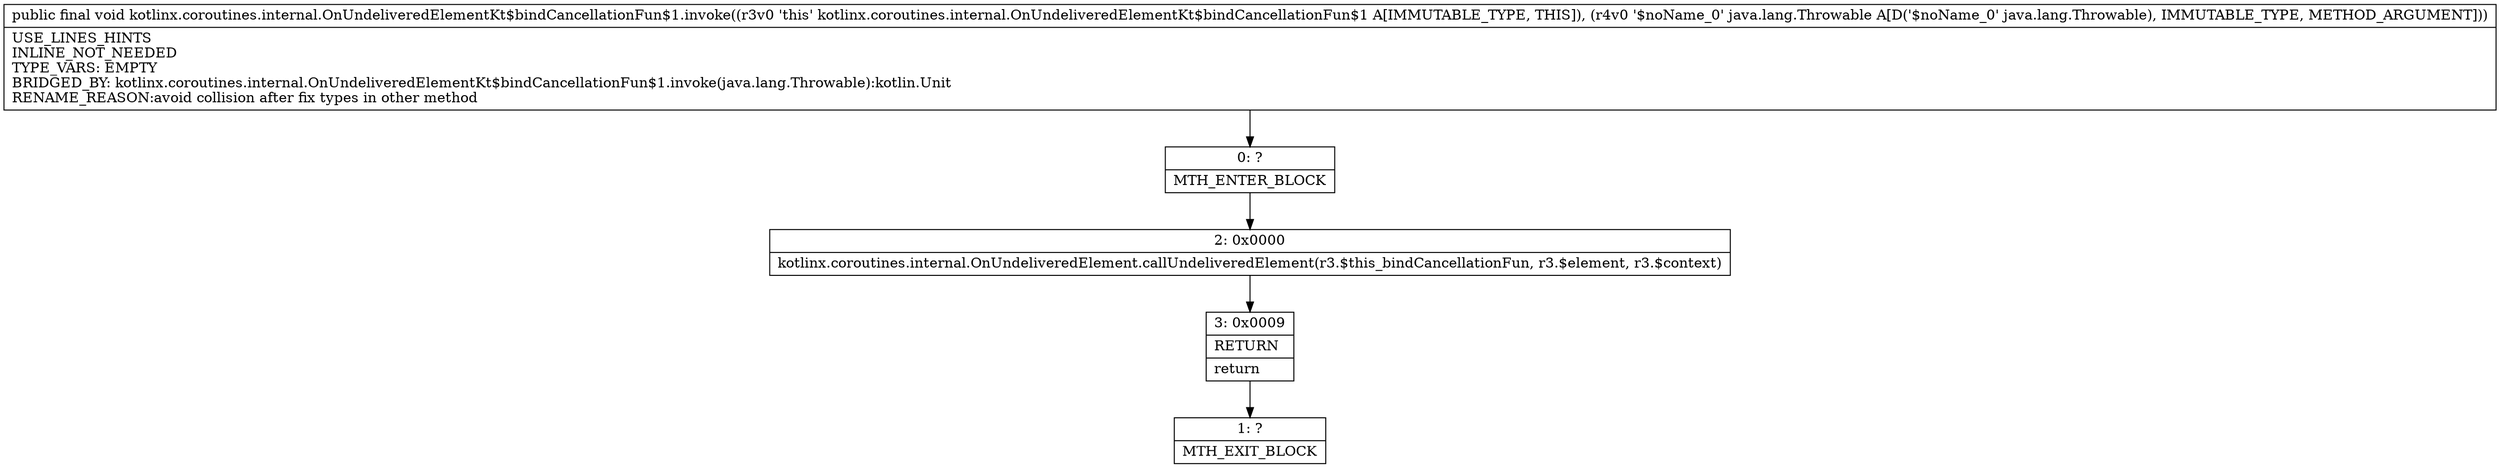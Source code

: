 digraph "CFG forkotlinx.coroutines.internal.OnUndeliveredElementKt$bindCancellationFun$1.invoke(Ljava\/lang\/Throwable;)V" {
Node_0 [shape=record,label="{0\:\ ?|MTH_ENTER_BLOCK\l}"];
Node_2 [shape=record,label="{2\:\ 0x0000|kotlinx.coroutines.internal.OnUndeliveredElement.callUndeliveredElement(r3.$this_bindCancellationFun, r3.$element, r3.$context)\l}"];
Node_3 [shape=record,label="{3\:\ 0x0009|RETURN\l|return\l}"];
Node_1 [shape=record,label="{1\:\ ?|MTH_EXIT_BLOCK\l}"];
MethodNode[shape=record,label="{public final void kotlinx.coroutines.internal.OnUndeliveredElementKt$bindCancellationFun$1.invoke((r3v0 'this' kotlinx.coroutines.internal.OnUndeliveredElementKt$bindCancellationFun$1 A[IMMUTABLE_TYPE, THIS]), (r4v0 '$noName_0' java.lang.Throwable A[D('$noName_0' java.lang.Throwable), IMMUTABLE_TYPE, METHOD_ARGUMENT]))  | USE_LINES_HINTS\lINLINE_NOT_NEEDED\lTYPE_VARS: EMPTY\lBRIDGED_BY: kotlinx.coroutines.internal.OnUndeliveredElementKt$bindCancellationFun$1.invoke(java.lang.Throwable):kotlin.Unit\lRENAME_REASON:avoid collision after fix types in other method\l}"];
MethodNode -> Node_0;Node_0 -> Node_2;
Node_2 -> Node_3;
Node_3 -> Node_1;
}

